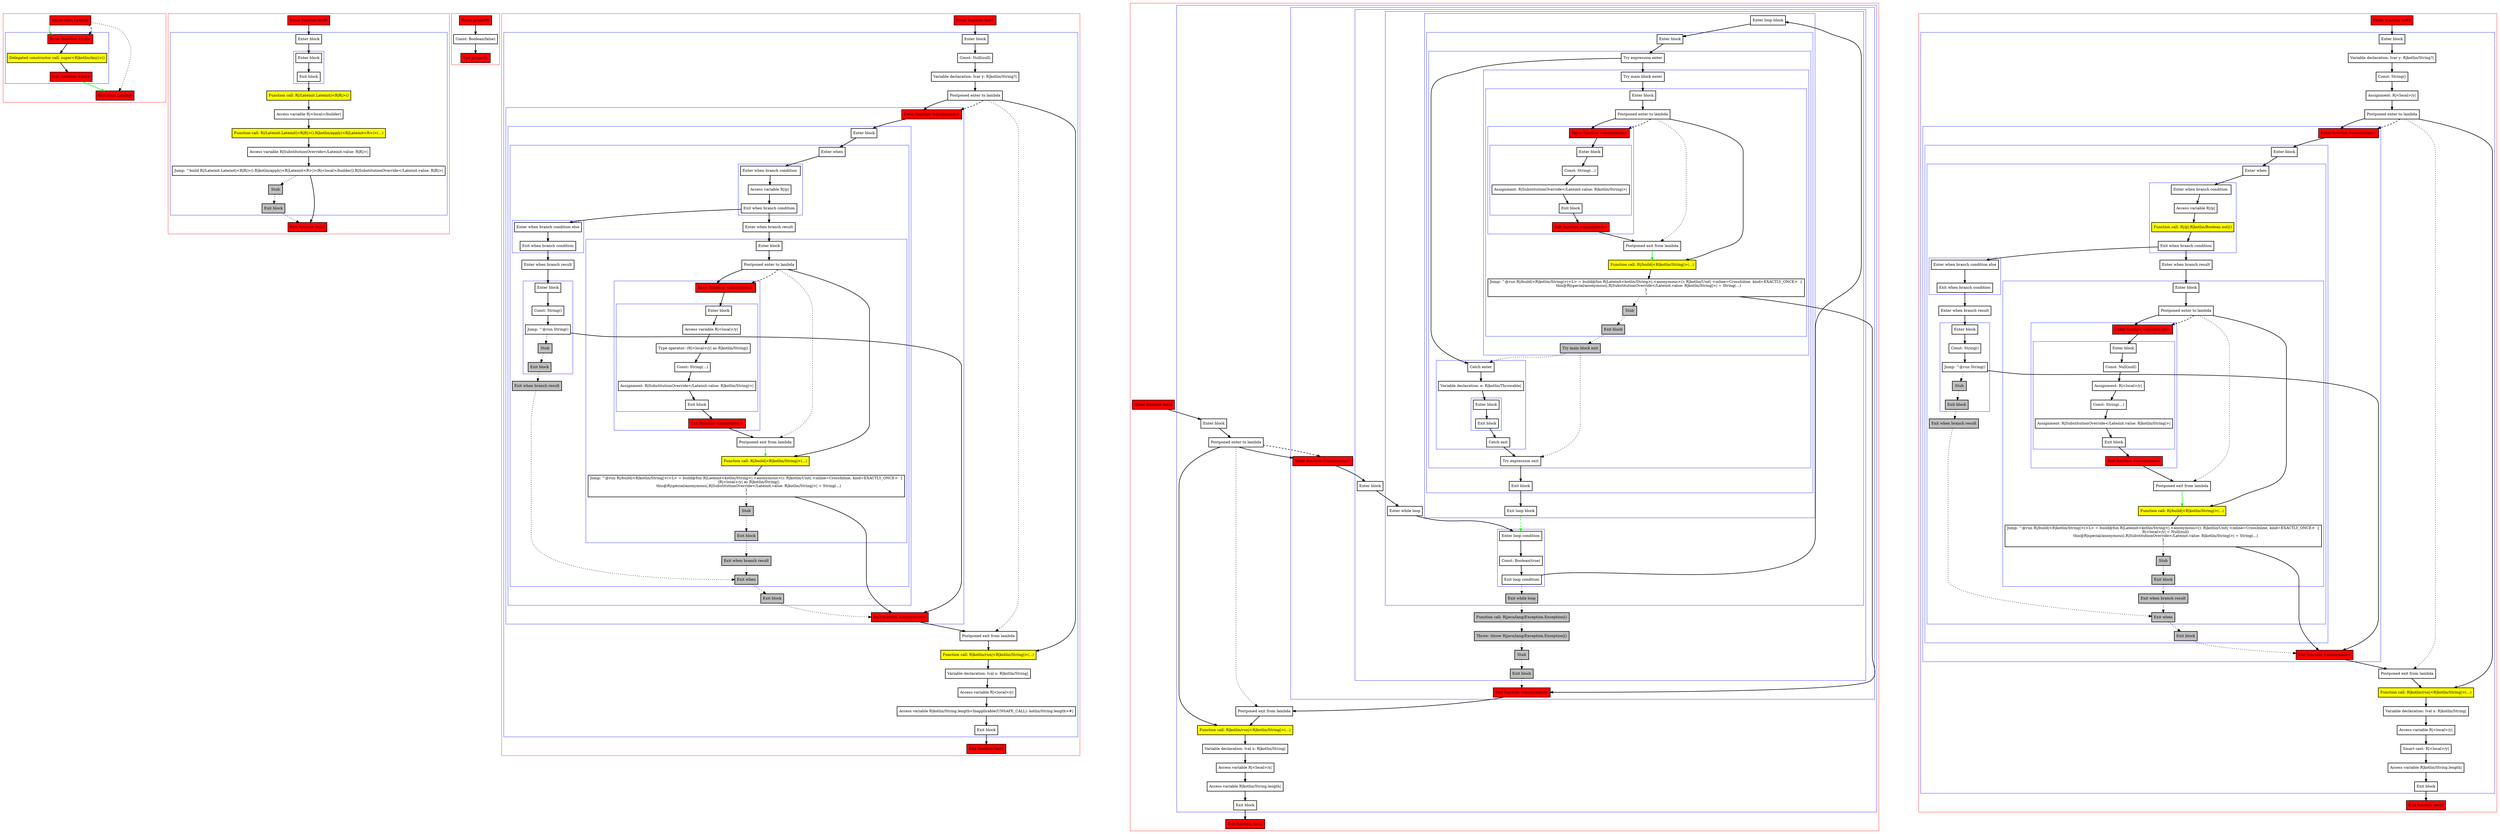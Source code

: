digraph postponedLambdaInReturn_kt {
    graph [nodesep=3]
    node [shape=box penwidth=2]
    edge [penwidth=2]

    subgraph cluster_0 {
        color=red
        0 [label="Enter class Lateinit" style="filled" fillcolor=red];
        subgraph cluster_1 {
            color=blue
            1 [label="Enter function <init>" style="filled" fillcolor=red];
            2 [label="Delegated constructor call: super<R|kotlin/Any|>()" style="filled" fillcolor=yellow];
            3 [label="Exit function <init>" style="filled" fillcolor=red];
        }
        4 [label="Exit class Lateinit" style="filled" fillcolor=red];
    }
    0 -> {1} [color=green];
    0 -> {4} [style=dotted];
    0 -> {1} [style=dashed];
    1 -> {2};
    2 -> {3};
    3 -> {4} [color=green];

    subgraph cluster_2 {
        color=red
        5 [label="Enter function build" style="filled" fillcolor=red];
        subgraph cluster_3 {
            color=blue
            6 [label="Enter block"];
            subgraph cluster_4 {
                color=blue
                7 [label="Enter block"];
                8 [label="Exit block"];
            }
            9 [label="Function call: R|/Lateinit.Lateinit|<R|R|>()" style="filled" fillcolor=yellow];
            10 [label="Access variable R|<local>/builder|"];
            11 [label="Function call: R|/Lateinit.Lateinit|<R|R|>().R|kotlin/apply|<R|Lateinit<R>|>(...)" style="filled" fillcolor=yellow];
            12 [label="Access variable R|SubstitutionOverride</Lateinit.value: R|R|>|"];
            13 [label="Jump: ^build R|/Lateinit.Lateinit|<R|R|>().R|kotlin/apply|<R|Lateinit<R>|>(R|<local>/builder|).R|SubstitutionOverride</Lateinit.value: R|R|>|"];
            14 [label="Stub" style="filled" fillcolor=gray];
            15 [label="Exit block" style="filled" fillcolor=gray];
        }
        16 [label="Exit function build" style="filled" fillcolor=red];
    }
    5 -> {6};
    6 -> {7};
    7 -> {8};
    8 -> {9};
    9 -> {10};
    10 -> {11};
    11 -> {12};
    12 -> {13};
    13 -> {16};
    13 -> {14} [style=dotted];
    14 -> {15} [style=dotted];
    15 -> {16} [style=dotted];

    subgraph cluster_5 {
        color=red
        17 [label="Enter property" style="filled" fillcolor=red];
        18 [label="Const: Boolean(false)"];
        19 [label="Exit property" style="filled" fillcolor=red];
    }
    17 -> {18};
    18 -> {19};

    subgraph cluster_6 {
        color=red
        20 [label="Enter function test1" style="filled" fillcolor=red];
        subgraph cluster_7 {
            color=blue
            21 [label="Enter block"];
            22 [label="Const: Null(null)"];
            23 [label="Variable declaration: lvar y: R|kotlin/String?|"];
            24 [label="Postponed enter to lambda"];
            subgraph cluster_8 {
                color=blue
                25 [label="Enter function <anonymous>" style="filled" fillcolor=red];
                subgraph cluster_9 {
                    color=blue
                    26 [label="Enter block"];
                    subgraph cluster_10 {
                        color=blue
                        27 [label="Enter when"];
                        subgraph cluster_11 {
                            color=blue
                            28 [label="Enter when branch condition "];
                            29 [label="Access variable R|/p|"];
                            30 [label="Exit when branch condition"];
                        }
                        subgraph cluster_12 {
                            color=blue
                            31 [label="Enter when branch condition else"];
                            32 [label="Exit when branch condition"];
                        }
                        33 [label="Enter when branch result"];
                        subgraph cluster_13 {
                            color=blue
                            34 [label="Enter block"];
                            35 [label="Const: String()"];
                            36 [label="Jump: ^@run String()"];
                            37 [label="Stub" style="filled" fillcolor=gray];
                            38 [label="Exit block" style="filled" fillcolor=gray];
                        }
                        39 [label="Exit when branch result" style="filled" fillcolor=gray];
                        40 [label="Enter when branch result"];
                        subgraph cluster_14 {
                            color=blue
                            41 [label="Enter block"];
                            42 [label="Postponed enter to lambda"];
                            subgraph cluster_15 {
                                color=blue
                                43 [label="Enter function <anonymous>" style="filled" fillcolor=red];
                                subgraph cluster_16 {
                                    color=blue
                                    44 [label="Enter block"];
                                    45 [label="Access variable R|<local>/y|"];
                                    46 [label="Type operator: (R|<local>/y| as R|kotlin/String|)"];
                                    47 [label="Const: String(...)"];
                                    48 [label="Assignment: R|SubstitutionOverride</Lateinit.value: R|kotlin/String|>|"];
                                    49 [label="Exit block"];
                                }
                                50 [label="Exit function <anonymous>" style="filled" fillcolor=red];
                            }
                            51 [label="Postponed exit from lambda"];
                            52 [label="Function call: R|/build|<R|kotlin/String|>(...)" style="filled" fillcolor=yellow];
                            53 [label="Jump: ^@run R|/build|<R|kotlin/String|>(<L> = build@fun R|Lateinit<kotlin/String>|.<anonymous>(): R|kotlin/Unit| <inline=CrossInline, kind=EXACTLY_ONCE>  {
    (R|<local>/y| as R|kotlin/String|)
    this@R|special/anonymous|.R|SubstitutionOverride</Lateinit.value: R|kotlin/String|>| = String(...)
}
)"];
                            54 [label="Stub" style="filled" fillcolor=gray];
                            55 [label="Exit block" style="filled" fillcolor=gray];
                        }
                        56 [label="Exit when branch result" style="filled" fillcolor=gray];
                        57 [label="Exit when" style="filled" fillcolor=gray];
                    }
                    58 [label="Exit block" style="filled" fillcolor=gray];
                }
                59 [label="Exit function <anonymous>" style="filled" fillcolor=red];
            }
            60 [label="Postponed exit from lambda"];
            61 [label="Function call: R|kotlin/run|<R|kotlin/String|>(...)" style="filled" fillcolor=yellow];
            62 [label="Variable declaration: lval x: R|kotlin/String|"];
            63 [label="Access variable R|<local>/y|"];
            64 [label="Access variable R|kotlin/String.length<Inapplicable(UNSAFE_CALL): kotlin/String.length>#|"];
            65 [label="Exit block"];
        }
        66 [label="Exit function test1" style="filled" fillcolor=red];
    }
    20 -> {21};
    21 -> {22};
    22 -> {23};
    23 -> {24};
    24 -> {25 61};
    24 -> {60} [style=dotted];
    24 -> {25} [style=dashed];
    25 -> {26};
    26 -> {27};
    27 -> {28};
    28 -> {29};
    29 -> {30};
    30 -> {31 40};
    31 -> {32};
    32 -> {33};
    33 -> {34};
    34 -> {35};
    35 -> {36};
    36 -> {59};
    36 -> {37} [style=dotted];
    37 -> {38} [style=dotted];
    38 -> {39} [style=dotted];
    39 -> {57} [style=dotted];
    40 -> {41};
    41 -> {42};
    42 -> {43 52};
    42 -> {51} [style=dotted];
    42 -> {43} [style=dashed];
    43 -> {44};
    44 -> {45};
    45 -> {46};
    46 -> {47};
    47 -> {48};
    48 -> {49};
    49 -> {50};
    50 -> {51};
    51 -> {52} [color=green];
    52 -> {53};
    53 -> {59};
    53 -> {54} [style=dotted];
    54 -> {55} [style=dotted];
    55 -> {56} [style=dotted];
    56 -> {57} [style=dotted];
    57 -> {58} [style=dotted];
    58 -> {59} [style=dotted];
    59 -> {60};
    60 -> {61};
    61 -> {62};
    62 -> {63};
    63 -> {64};
    64 -> {65};
    65 -> {66};

    subgraph cluster_17 {
        color=red
        67 [label="Enter function test2" style="filled" fillcolor=red];
        subgraph cluster_18 {
            color=blue
            68 [label="Enter block"];
            69 [label="Postponed enter to lambda"];
            subgraph cluster_19 {
                color=blue
                70 [label="Enter function <anonymous>" style="filled" fillcolor=red];
                subgraph cluster_20 {
                    color=blue
                    71 [label="Enter block"];
                    subgraph cluster_21 {
                        color=blue
                        72 [label="Enter while loop"];
                        subgraph cluster_22 {
                            color=blue
                            73 [label="Enter loop condition"];
                            74 [label="Const: Boolean(true)"];
                            75 [label="Exit loop condition"];
                        }
                        subgraph cluster_23 {
                            color=blue
                            76 [label="Enter loop block"];
                            subgraph cluster_24 {
                                color=blue
                                77 [label="Enter block"];
                                subgraph cluster_25 {
                                    color=blue
                                    78 [label="Try expression enter"];
                                    subgraph cluster_26 {
                                        color=blue
                                        79 [label="Try main block enter"];
                                        subgraph cluster_27 {
                                            color=blue
                                            80 [label="Enter block"];
                                            81 [label="Postponed enter to lambda"];
                                            subgraph cluster_28 {
                                                color=blue
                                                82 [label="Enter function <anonymous>" style="filled" fillcolor=red];
                                                subgraph cluster_29 {
                                                    color=blue
                                                    83 [label="Enter block"];
                                                    84 [label="Const: String(...)"];
                                                    85 [label="Assignment: R|SubstitutionOverride</Lateinit.value: R|kotlin/String|>|"];
                                                    86 [label="Exit block"];
                                                }
                                                87 [label="Exit function <anonymous>" style="filled" fillcolor=red];
                                            }
                                            88 [label="Postponed exit from lambda"];
                                            89 [label="Function call: R|/build|<R|kotlin/String|>(...)" style="filled" fillcolor=yellow];
                                            90 [label="Jump: ^@run R|/build|<R|kotlin/String|>(<L> = build@fun R|Lateinit<kotlin/String>|.<anonymous>(): R|kotlin/Unit| <inline=CrossInline, kind=EXACTLY_ONCE>  {
    this@R|special/anonymous|.R|SubstitutionOverride</Lateinit.value: R|kotlin/String|>| = String(...)
}
)"];
                                            91 [label="Stub" style="filled" fillcolor=gray];
                                            92 [label="Exit block" style="filled" fillcolor=gray];
                                        }
                                        93 [label="Try main block exit" style="filled" fillcolor=gray];
                                    }
                                    subgraph cluster_30 {
                                        color=blue
                                        94 [label="Catch enter"];
                                        95 [label="Variable declaration: e: R|kotlin/Throwable|"];
                                        subgraph cluster_31 {
                                            color=blue
                                            96 [label="Enter block"];
                                            97 [label="Exit block"];
                                        }
                                        98 [label="Catch exit"];
                                    }
                                    99 [label="Try expression exit"];
                                }
                                100 [label="Exit block"];
                            }
                            101 [label="Exit loop block"];
                        }
                        102 [label="Exit while loop" style="filled" fillcolor=gray];
                    }
                    103 [label="Function call: R|java/lang/Exception.Exception|()" style="filled" fillcolor=gray];
                    104 [label="Throw: throw R|java/lang/Exception.Exception|()" style="filled" fillcolor=gray];
                    105 [label="Stub" style="filled" fillcolor=gray];
                    106 [label="Exit block" style="filled" fillcolor=gray];
                }
                107 [label="Exit function <anonymous>" style="filled" fillcolor=red];
            }
            108 [label="Postponed exit from lambda"];
            109 [label="Function call: R|kotlin/run|<R|kotlin/String|>(...)" style="filled" fillcolor=yellow];
            110 [label="Variable declaration: lval x: R|kotlin/String|"];
            111 [label="Access variable R|<local>/x|"];
            112 [label="Access variable R|kotlin/String.length|"];
            113 [label="Exit block"];
        }
        114 [label="Exit function test2" style="filled" fillcolor=red];
    }
    67 -> {68};
    68 -> {69};
    69 -> {70 109};
    69 -> {108} [style=dotted];
    69 -> {70} [style=dashed];
    70 -> {71};
    71 -> {72};
    72 -> {73};
    73 -> {74};
    74 -> {75};
    75 -> {76};
    75 -> {102} [style=dotted];
    76 -> {77};
    77 -> {78};
    78 -> {79 94};
    79 -> {80};
    80 -> {81};
    81 -> {82 89};
    81 -> {88} [style=dotted];
    81 -> {82} [style=dashed];
    82 -> {83};
    83 -> {84};
    84 -> {85};
    85 -> {86};
    86 -> {87};
    87 -> {88};
    88 -> {89} [color=green];
    89 -> {90};
    90 -> {107};
    90 -> {91} [style=dotted];
    91 -> {92} [style=dotted];
    92 -> {93} [style=dotted];
    93 -> {94 99} [style=dotted];
    94 -> {95};
    95 -> {96};
    96 -> {97};
    97 -> {98};
    98 -> {99};
    99 -> {100};
    100 -> {101};
    101 -> {73} [color=green style=dashed];
    102 -> {103} [style=dotted];
    103 -> {104} [style=dotted];
    104 -> {105} [style=dotted];
    105 -> {106} [style=dotted];
    106 -> {107} [style=dotted];
    107 -> {108};
    108 -> {109};
    109 -> {110};
    110 -> {111};
    111 -> {112};
    112 -> {113};
    113 -> {114};

    subgraph cluster_32 {
        color=red
        115 [label="Enter function test3" style="filled" fillcolor=red];
        subgraph cluster_33 {
            color=blue
            116 [label="Enter block"];
            117 [label="Variable declaration: lvar y: R|kotlin/String?|"];
            118 [label="Const: String()"];
            119 [label="Assignment: R|<local>/y|"];
            120 [label="Postponed enter to lambda"];
            subgraph cluster_34 {
                color=blue
                121 [label="Enter function <anonymous>" style="filled" fillcolor=red];
                subgraph cluster_35 {
                    color=blue
                    122 [label="Enter block"];
                    subgraph cluster_36 {
                        color=blue
                        123 [label="Enter when"];
                        subgraph cluster_37 {
                            color=blue
                            124 [label="Enter when branch condition "];
                            125 [label="Access variable R|/p|"];
                            126 [label="Function call: R|/p|.R|kotlin/Boolean.not|()" style="filled" fillcolor=yellow];
                            127 [label="Exit when branch condition"];
                        }
                        subgraph cluster_38 {
                            color=blue
                            128 [label="Enter when branch condition else"];
                            129 [label="Exit when branch condition"];
                        }
                        130 [label="Enter when branch result"];
                        subgraph cluster_39 {
                            color=blue
                            131 [label="Enter block"];
                            132 [label="Const: String()"];
                            133 [label="Jump: ^@run String()"];
                            134 [label="Stub" style="filled" fillcolor=gray];
                            135 [label="Exit block" style="filled" fillcolor=gray];
                        }
                        136 [label="Exit when branch result" style="filled" fillcolor=gray];
                        137 [label="Enter when branch result"];
                        subgraph cluster_40 {
                            color=blue
                            138 [label="Enter block"];
                            139 [label="Postponed enter to lambda"];
                            subgraph cluster_41 {
                                color=blue
                                140 [label="Enter function <anonymous>" style="filled" fillcolor=red];
                                subgraph cluster_42 {
                                    color=blue
                                    141 [label="Enter block"];
                                    142 [label="Const: Null(null)"];
                                    143 [label="Assignment: R|<local>/y|"];
                                    144 [label="Const: String(...)"];
                                    145 [label="Assignment: R|SubstitutionOverride</Lateinit.value: R|kotlin/String|>|"];
                                    146 [label="Exit block"];
                                }
                                147 [label="Exit function <anonymous>" style="filled" fillcolor=red];
                            }
                            148 [label="Postponed exit from lambda"];
                            149 [label="Function call: R|/build|<R|kotlin/String|>(...)" style="filled" fillcolor=yellow];
                            150 [label="Jump: ^@run R|/build|<R|kotlin/String|>(<L> = build@fun R|Lateinit<kotlin/String>|.<anonymous>(): R|kotlin/Unit| <inline=CrossInline, kind=EXACTLY_ONCE>  {
    R|<local>/y| = Null(null)
    this@R|special/anonymous|.R|SubstitutionOverride</Lateinit.value: R|kotlin/String|>| = String(...)
}
)"];
                            151 [label="Stub" style="filled" fillcolor=gray];
                            152 [label="Exit block" style="filled" fillcolor=gray];
                        }
                        153 [label="Exit when branch result" style="filled" fillcolor=gray];
                        154 [label="Exit when" style="filled" fillcolor=gray];
                    }
                    155 [label="Exit block" style="filled" fillcolor=gray];
                }
                156 [label="Exit function <anonymous>" style="filled" fillcolor=red];
            }
            157 [label="Postponed exit from lambda"];
            158 [label="Function call: R|kotlin/run|<R|kotlin/String|>(...)" style="filled" fillcolor=yellow];
            159 [label="Variable declaration: lval x: R|kotlin/String|"];
            160 [label="Access variable R|<local>/y|"];
            161 [label="Smart cast: R|<local>/y|"];
            162 [label="Access variable R|kotlin/String.length|"];
            163 [label="Exit block"];
        }
        164 [label="Exit function test3" style="filled" fillcolor=red];
    }
    115 -> {116};
    116 -> {117};
    117 -> {118};
    118 -> {119};
    119 -> {120};
    120 -> {121 158};
    120 -> {157} [style=dotted];
    120 -> {121} [style=dashed];
    121 -> {122};
    122 -> {123};
    123 -> {124};
    124 -> {125};
    125 -> {126};
    126 -> {127};
    127 -> {128 137};
    128 -> {129};
    129 -> {130};
    130 -> {131};
    131 -> {132};
    132 -> {133};
    133 -> {156};
    133 -> {134} [style=dotted];
    134 -> {135} [style=dotted];
    135 -> {136} [style=dotted];
    136 -> {154} [style=dotted];
    137 -> {138};
    138 -> {139};
    139 -> {140 149};
    139 -> {148} [style=dotted];
    139 -> {140} [style=dashed];
    140 -> {141};
    141 -> {142};
    142 -> {143};
    143 -> {144};
    144 -> {145};
    145 -> {146};
    146 -> {147};
    147 -> {148};
    148 -> {149} [color=green];
    149 -> {150};
    150 -> {156};
    150 -> {151} [style=dotted];
    151 -> {152} [style=dotted];
    152 -> {153} [style=dotted];
    153 -> {154} [style=dotted];
    154 -> {155} [style=dotted];
    155 -> {156} [style=dotted];
    156 -> {157};
    157 -> {158};
    158 -> {159};
    159 -> {160};
    160 -> {161};
    161 -> {162};
    162 -> {163};
    163 -> {164};

}
